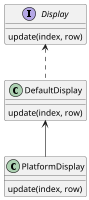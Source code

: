 @startuml
'https://plantuml.com/class-diagram

scale 0.6

interface Display {
  update(index, row)
}
class DefaultDisplay {
  update(index, row)
}
class PlatformDisplay {
  update(index, row)
}

Display         <..   DefaultDisplay
DefaultDisplay  <--   PlatformDisplay

@enduml